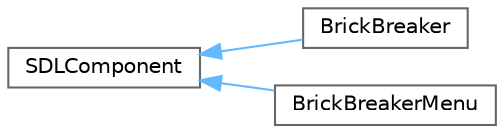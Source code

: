 digraph "Graphical Class Hierarchy"
{
 // INTERACTIVE_SVG=YES
 // LATEX_PDF_SIZE
  bgcolor="transparent";
  edge [fontname=Helvetica,fontsize=10,labelfontname=Helvetica,labelfontsize=10];
  node [fontname=Helvetica,fontsize=10,shape=box,height=0.2,width=0.4];
  rankdir="LR";
  Node0 [label="SDLComponent",height=0.2,width=0.4,color="grey40", fillcolor="white", style="filled",URL="$classSDLComponent.html",tooltip="The SDLComponent class represents a base class for SDL components."];
  Node0 -> Node1 [dir="back",color="steelblue1",style="solid"];
  Node1 [label="BrickBreaker",height=0.2,width=0.4,color="grey40", fillcolor="white", style="filled",URL="$classBrickBreaker.html",tooltip="The BrickBreaker class represents the main game logic for the Brick Breaker game."];
  Node0 -> Node2 [dir="back",color="steelblue1",style="solid"];
  Node2 [label="BrickBreakerMenu",height=0.2,width=0.4,color="grey40", fillcolor="white", style="filled",URL="$classBrickBreakerMenu.html",tooltip="Represents the main menu of the BrickBreaker game."];
}
